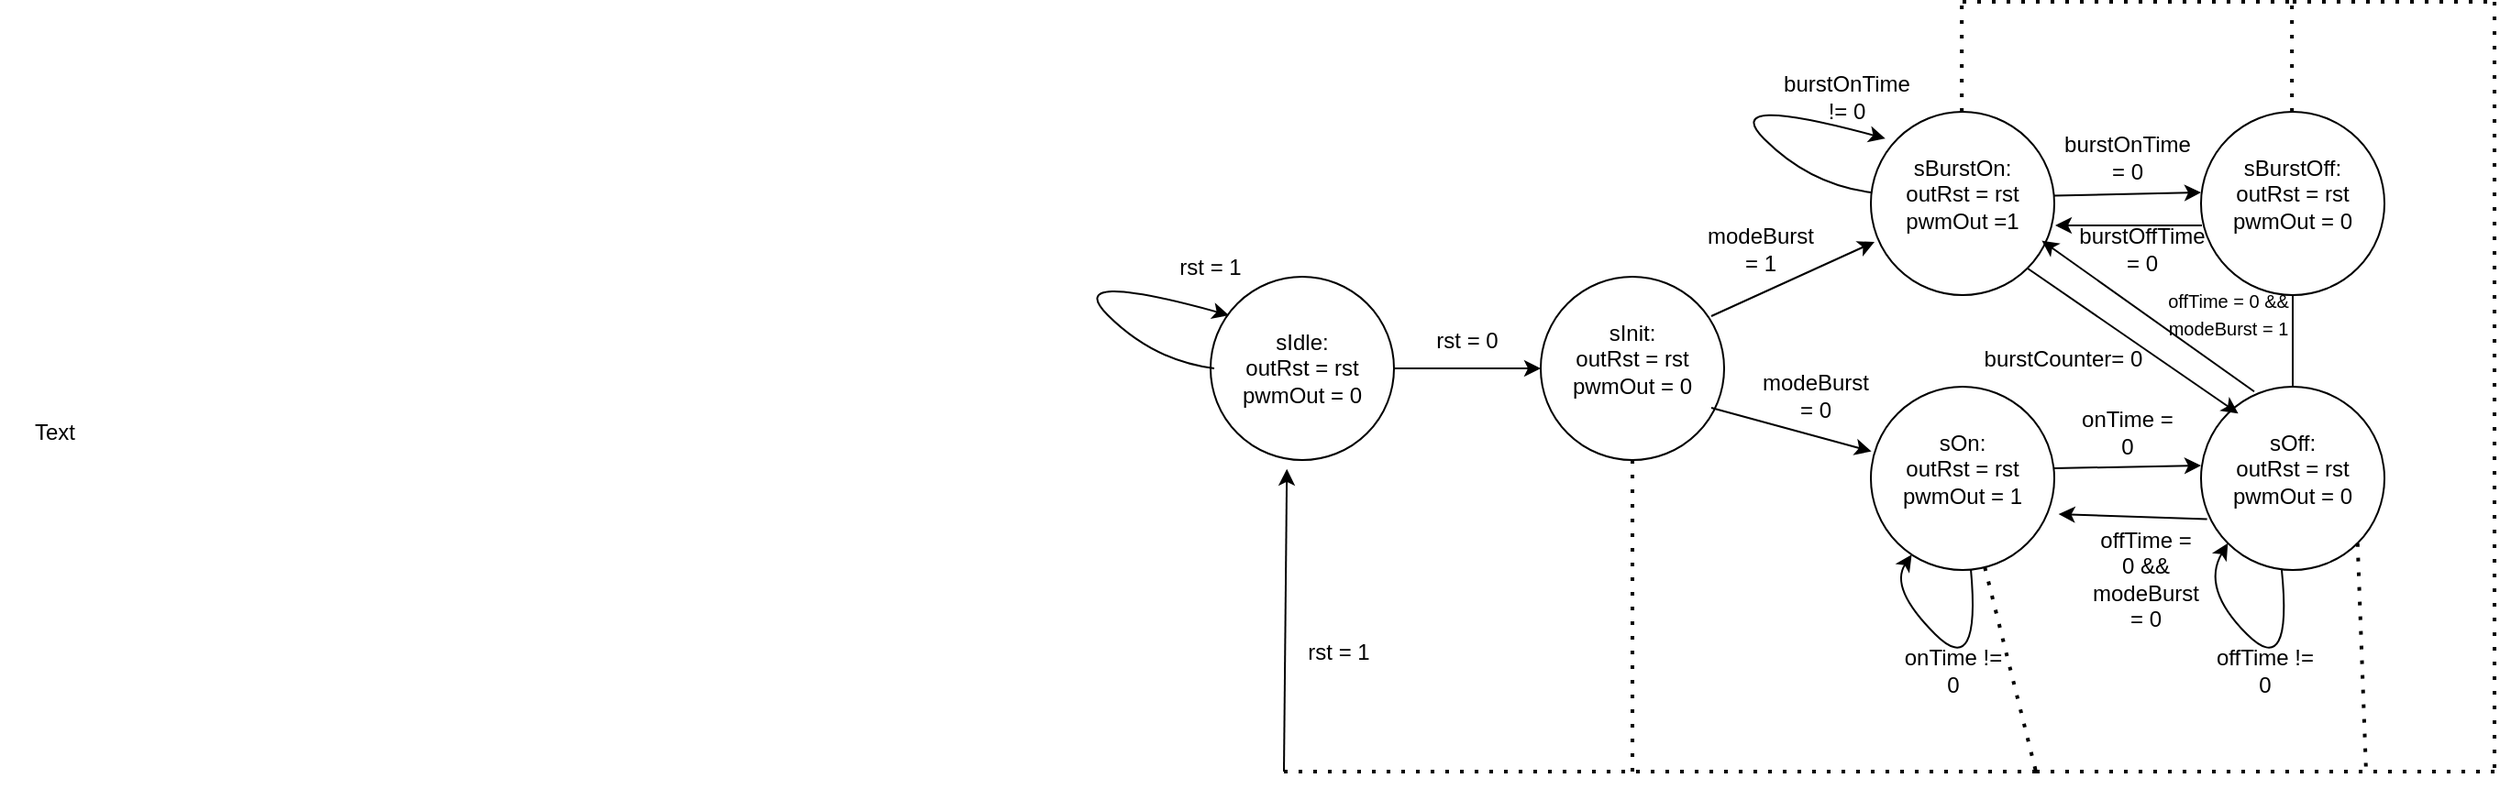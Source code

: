 <mxfile version="26.0.7">
  <diagram name="Page-1" id="eKElY0mHCcRenVaTIlQr">
    <mxGraphModel dx="1999" dy="1649" grid="1" gridSize="10" guides="1" tooltips="1" connect="1" arrows="1" fold="1" page="1" pageScale="1" pageWidth="850" pageHeight="1100" math="0" shadow="0">
      <root>
        <mxCell id="0" />
        <mxCell id="1" parent="0" />
        <mxCell id="6OKH5Lpus-VSVOU8WEvr-1" value="" style="ellipse;whiteSpace=wrap;html=1;aspect=fixed;" vertex="1" parent="1">
          <mxGeometry x="50" y="130" width="100" height="100" as="geometry" />
        </mxCell>
        <mxCell id="6OKH5Lpus-VSVOU8WEvr-2" value="" style="ellipse;whiteSpace=wrap;html=1;aspect=fixed;" vertex="1" parent="1">
          <mxGeometry x="230" y="130" width="100" height="100" as="geometry" />
        </mxCell>
        <mxCell id="6OKH5Lpus-VSVOU8WEvr-3" value="" style="ellipse;whiteSpace=wrap;html=1;aspect=fixed;" vertex="1" parent="1">
          <mxGeometry x="410" y="40" width="100" height="100" as="geometry" />
        </mxCell>
        <mxCell id="6OKH5Lpus-VSVOU8WEvr-4" value="" style="ellipse;whiteSpace=wrap;html=1;aspect=fixed;" vertex="1" parent="1">
          <mxGeometry x="410" y="190" width="100" height="100" as="geometry" />
        </mxCell>
        <mxCell id="6OKH5Lpus-VSVOU8WEvr-65" value="" style="edgeStyle=orthogonalEdgeStyle;rounded=0;orthogonalLoop=1;jettySize=auto;html=1;" edge="1" parent="1" source="6OKH5Lpus-VSVOU8WEvr-5" target="6OKH5Lpus-VSVOU8WEvr-13">
          <mxGeometry relative="1" as="geometry" />
        </mxCell>
        <mxCell id="6OKH5Lpus-VSVOU8WEvr-5" value="" style="ellipse;whiteSpace=wrap;html=1;aspect=fixed;" vertex="1" parent="1">
          <mxGeometry x="590" y="190" width="100" height="100" as="geometry" />
        </mxCell>
        <mxCell id="6OKH5Lpus-VSVOU8WEvr-6" value="" style="ellipse;whiteSpace=wrap;html=1;aspect=fixed;" vertex="1" parent="1">
          <mxGeometry x="590" y="40" width="100" height="100" as="geometry" />
        </mxCell>
        <mxCell id="6OKH5Lpus-VSVOU8WEvr-7" value="sBurstOn:&lt;div&gt;outRst = rst&lt;/div&gt;&lt;div&gt;pwmOut =1&lt;/div&gt;" style="text;html=1;align=center;verticalAlign=middle;whiteSpace=wrap;rounded=0;" vertex="1" parent="1">
          <mxGeometry x="420" y="70" width="80" height="30" as="geometry" />
        </mxCell>
        <mxCell id="6OKH5Lpus-VSVOU8WEvr-8" value="sInit:&lt;div&gt;outRst = rst&lt;/div&gt;&lt;div&gt;pwmOut = 0&lt;/div&gt;" style="text;html=1;align=center;verticalAlign=middle;whiteSpace=wrap;rounded=0;" vertex="1" parent="1">
          <mxGeometry x="240" y="160" width="80" height="30" as="geometry" />
        </mxCell>
        <mxCell id="6OKH5Lpus-VSVOU8WEvr-9" value="sIdle:&lt;div&gt;outRst = rst&lt;/div&gt;&lt;div&gt;pwmOut = 0&lt;/div&gt;" style="text;html=1;align=center;verticalAlign=middle;whiteSpace=wrap;rounded=0;" vertex="1" parent="1">
          <mxGeometry x="60" y="165" width="80" height="30" as="geometry" />
        </mxCell>
        <mxCell id="6OKH5Lpus-VSVOU8WEvr-11" value="sOn:&lt;div&gt;outRst = rst&lt;/div&gt;&lt;div&gt;pwmOut = 1&lt;/div&gt;" style="text;html=1;align=center;verticalAlign=middle;whiteSpace=wrap;rounded=0;" vertex="1" parent="1">
          <mxGeometry x="420" y="220" width="80" height="30" as="geometry" />
        </mxCell>
        <mxCell id="6OKH5Lpus-VSVOU8WEvr-12" value="sOff:&lt;div&gt;outRst = rst&lt;/div&gt;&lt;div&gt;pwmOut = 0&lt;/div&gt;" style="text;html=1;align=center;verticalAlign=middle;whiteSpace=wrap;rounded=0;" vertex="1" parent="1">
          <mxGeometry x="600" y="220" width="80" height="30" as="geometry" />
        </mxCell>
        <mxCell id="6OKH5Lpus-VSVOU8WEvr-13" value="sBurstOff:&lt;div&gt;outRst = rst&lt;/div&gt;&lt;div&gt;pwmOut = 0&lt;/div&gt;" style="text;html=1;align=center;verticalAlign=middle;whiteSpace=wrap;rounded=0;" vertex="1" parent="1">
          <mxGeometry x="600" y="70" width="80" height="30" as="geometry" />
        </mxCell>
        <mxCell id="6OKH5Lpus-VSVOU8WEvr-14" value="" style="endArrow=classic;html=1;rounded=0;exitX=1;exitY=0.5;exitDx=0;exitDy=0;entryX=0;entryY=0.5;entryDx=0;entryDy=0;" edge="1" parent="1" source="6OKH5Lpus-VSVOU8WEvr-1" target="6OKH5Lpus-VSVOU8WEvr-2">
          <mxGeometry width="50" height="50" relative="1" as="geometry">
            <mxPoint x="150" y="190" as="sourcePoint" />
            <mxPoint x="200" y="140" as="targetPoint" />
          </mxGeometry>
        </mxCell>
        <mxCell id="6OKH5Lpus-VSVOU8WEvr-15" value="" style="endArrow=classic;html=1;rounded=0;exitX=1;exitY=0.5;exitDx=0;exitDy=0;" edge="1" parent="1">
          <mxGeometry width="50" height="50" relative="1" as="geometry">
            <mxPoint x="510" y="234.5" as="sourcePoint" />
            <mxPoint x="590" y="233" as="targetPoint" />
          </mxGeometry>
        </mxCell>
        <mxCell id="6OKH5Lpus-VSVOU8WEvr-16" value="" style="endArrow=classic;html=1;rounded=0;exitX=1;exitY=0.5;exitDx=0;exitDy=0;" edge="1" parent="1">
          <mxGeometry width="50" height="50" relative="1" as="geometry">
            <mxPoint x="510" y="85.75" as="sourcePoint" />
            <mxPoint x="590" y="84" as="targetPoint" />
          </mxGeometry>
        </mxCell>
        <mxCell id="6OKH5Lpus-VSVOU8WEvr-17" value="" style="endArrow=classic;html=1;rounded=0;exitX=1;exitY=0.5;exitDx=0;exitDy=0;entryX=0.02;entryY=0.71;entryDx=0;entryDy=0;entryPerimeter=0;" edge="1" parent="1" target="6OKH5Lpus-VSVOU8WEvr-3">
          <mxGeometry width="50" height="50" relative="1" as="geometry">
            <mxPoint x="323" y="151.5" as="sourcePoint" />
            <mxPoint x="420" y="150" as="targetPoint" />
          </mxGeometry>
        </mxCell>
        <mxCell id="6OKH5Lpus-VSVOU8WEvr-18" value="" style="endArrow=classic;html=1;rounded=0;exitX=1;exitY=0.5;exitDx=0;exitDy=0;entryX=0.003;entryY=0.353;entryDx=0;entryDy=0;entryPerimeter=0;" edge="1" parent="1" target="6OKH5Lpus-VSVOU8WEvr-4">
          <mxGeometry width="50" height="50" relative="1" as="geometry">
            <mxPoint x="323" y="201.5" as="sourcePoint" />
            <mxPoint x="420" y="200" as="targetPoint" />
          </mxGeometry>
        </mxCell>
        <mxCell id="6OKH5Lpus-VSVOU8WEvr-19" value="Text" style="text;html=1;align=center;verticalAlign=middle;whiteSpace=wrap;rounded=0;" vertex="1" parent="1">
          <mxGeometry x="-610" y="200" width="60" height="30" as="geometry" />
        </mxCell>
        <mxCell id="6OKH5Lpus-VSVOU8WEvr-20" value="rst = 0" style="text;html=1;align=center;verticalAlign=middle;whiteSpace=wrap;rounded=0;" vertex="1" parent="1">
          <mxGeometry x="160" y="150" width="60" height="30" as="geometry" />
        </mxCell>
        <mxCell id="6OKH5Lpus-VSVOU8WEvr-21" value="onTime != 0" style="text;html=1;align=center;verticalAlign=middle;whiteSpace=wrap;rounded=0;" vertex="1" parent="1">
          <mxGeometry x="425" y="330" width="60" height="30" as="geometry" />
        </mxCell>
        <mxCell id="6OKH5Lpus-VSVOU8WEvr-22" value="" style="curved=1;endArrow=classic;html=1;rounded=0;" edge="1" parent="1" source="6OKH5Lpus-VSVOU8WEvr-4" target="6OKH5Lpus-VSVOU8WEvr-4">
          <mxGeometry width="50" height="50" relative="1" as="geometry">
            <mxPoint x="420" y="350" as="sourcePoint" />
            <mxPoint x="470" y="300" as="targetPoint" />
            <Array as="points">
              <mxPoint x="470" y="350" />
              <mxPoint x="420" y="300" />
            </Array>
          </mxGeometry>
        </mxCell>
        <mxCell id="6OKH5Lpus-VSVOU8WEvr-23" value="offTime = 0 &amp;amp;&amp;amp; modeBurst = 0" style="text;html=1;align=center;verticalAlign=middle;whiteSpace=wrap;rounded=0;" vertex="1" parent="1">
          <mxGeometry x="530" y="280" width="60" height="30" as="geometry" />
        </mxCell>
        <mxCell id="6OKH5Lpus-VSVOU8WEvr-26" value="offTime != 0" style="text;html=1;align=center;verticalAlign=middle;whiteSpace=wrap;rounded=0;" vertex="1" parent="1">
          <mxGeometry x="595" y="330" width="60" height="30" as="geometry" />
        </mxCell>
        <mxCell id="6OKH5Lpus-VSVOU8WEvr-27" value="" style="curved=1;endArrow=classic;html=1;rounded=0;entryX=0;entryY=1;entryDx=0;entryDy=0;" edge="1" parent="1" target="6OKH5Lpus-VSVOU8WEvr-5">
          <mxGeometry width="50" height="50" relative="1" as="geometry">
            <mxPoint x="634" y="290" as="sourcePoint" />
            <mxPoint x="602" y="282" as="targetPoint" />
            <Array as="points">
              <mxPoint x="640" y="350" />
              <mxPoint x="590" y="300" />
            </Array>
          </mxGeometry>
        </mxCell>
        <mxCell id="6OKH5Lpus-VSVOU8WEvr-29" value="" style="endArrow=classic;html=1;rounded=0;exitX=0.033;exitY=0.723;exitDx=0;exitDy=0;exitPerimeter=0;entryX=1.023;entryY=0.695;entryDx=0;entryDy=0;entryPerimeter=0;" edge="1" parent="1" source="6OKH5Lpus-VSVOU8WEvr-5" target="6OKH5Lpus-VSVOU8WEvr-4">
          <mxGeometry width="50" height="50" relative="1" as="geometry">
            <mxPoint x="520" y="320" as="sourcePoint" />
            <mxPoint x="570" y="270" as="targetPoint" />
          </mxGeometry>
        </mxCell>
        <mxCell id="6OKH5Lpus-VSVOU8WEvr-30" value="burstOnTime = 0" style="text;html=1;align=center;verticalAlign=middle;whiteSpace=wrap;rounded=0;" vertex="1" parent="1">
          <mxGeometry x="520" y="50" width="60" height="30" as="geometry" />
        </mxCell>
        <mxCell id="6OKH5Lpus-VSVOU8WEvr-31" value="burstCounter= 0" style="text;html=1;align=center;verticalAlign=middle;whiteSpace=wrap;rounded=0;" vertex="1" parent="1">
          <mxGeometry x="470" y="160" width="90" height="30" as="geometry" />
        </mxCell>
        <mxCell id="6OKH5Lpus-VSVOU8WEvr-37" value="burstOnTime != 0" style="text;html=1;align=center;verticalAlign=middle;whiteSpace=wrap;rounded=0;" vertex="1" parent="1">
          <mxGeometry x="366.9" y="16.9" width="60" height="30" as="geometry" />
        </mxCell>
        <mxCell id="6OKH5Lpus-VSVOU8WEvr-38" value="" style="curved=1;endArrow=classic;html=1;rounded=0;entryX=0.079;entryY=0.146;entryDx=0;entryDy=0;entryPerimeter=0;" edge="1" parent="1" source="6OKH5Lpus-VSVOU8WEvr-3" target="6OKH5Lpus-VSVOU8WEvr-3">
          <mxGeometry width="50" height="50" relative="1" as="geometry">
            <mxPoint x="355.0" y="-2.842e-14" as="sourcePoint" />
            <mxPoint x="320.0" y="22.7" as="targetPoint" />
            <Array as="points">
              <mxPoint x="376.9" y="79.9" />
              <mxPoint x="326.9" y="29.9" />
            </Array>
          </mxGeometry>
        </mxCell>
        <mxCell id="6OKH5Lpus-VSVOU8WEvr-39" value="burstOffTime = 0" style="text;html=1;align=center;verticalAlign=middle;whiteSpace=wrap;rounded=0;" vertex="1" parent="1">
          <mxGeometry x="527.5" y="100" width="60" height="30" as="geometry" />
        </mxCell>
        <mxCell id="6OKH5Lpus-VSVOU8WEvr-40" value="" style="endArrow=classic;html=1;rounded=0;exitX=0.033;exitY=0.723;exitDx=0;exitDy=0;exitPerimeter=0;entryX=1.005;entryY=0.62;entryDx=0;entryDy=0;entryPerimeter=0;" edge="1" parent="1" target="6OKH5Lpus-VSVOU8WEvr-3">
          <mxGeometry width="50" height="50" relative="1" as="geometry">
            <mxPoint x="590.5" y="102" as="sourcePoint" />
            <mxPoint x="509.5" y="99" as="targetPoint" />
          </mxGeometry>
        </mxCell>
        <mxCell id="6OKH5Lpus-VSVOU8WEvr-42" value="" style="endArrow=classic;html=1;rounded=0;exitX=1;exitY=1;exitDx=0;exitDy=0;entryX=0.203;entryY=0.146;entryDx=0;entryDy=0;entryPerimeter=0;" edge="1" parent="1" source="6OKH5Lpus-VSVOU8WEvr-3" target="6OKH5Lpus-VSVOU8WEvr-5">
          <mxGeometry width="50" height="50" relative="1" as="geometry">
            <mxPoint x="500" y="200" as="sourcePoint" />
            <mxPoint x="550" y="150" as="targetPoint" />
          </mxGeometry>
        </mxCell>
        <mxCell id="6OKH5Lpus-VSVOU8WEvr-43" value="onTime = 0" style="text;html=1;align=center;verticalAlign=middle;whiteSpace=wrap;rounded=0;" vertex="1" parent="1">
          <mxGeometry x="520" y="200" width="60" height="30" as="geometry" />
        </mxCell>
        <mxCell id="6OKH5Lpus-VSVOU8WEvr-44" value="" style="endArrow=none;dashed=1;html=1;dashPattern=1 3;strokeWidth=2;rounded=0;" edge="1" parent="1">
          <mxGeometry width="50" height="50" relative="1" as="geometry">
            <mxPoint x="459.57" y="40" as="sourcePoint" />
            <mxPoint x="459.57" y="-20" as="targetPoint" />
          </mxGeometry>
        </mxCell>
        <mxCell id="6OKH5Lpus-VSVOU8WEvr-46" value="" style="endArrow=none;dashed=1;html=1;dashPattern=1 3;strokeWidth=2;rounded=0;" edge="1" parent="1">
          <mxGeometry width="50" height="50" relative="1" as="geometry">
            <mxPoint x="639.57" y="40" as="sourcePoint" />
            <mxPoint x="639.57" y="-20" as="targetPoint" />
          </mxGeometry>
        </mxCell>
        <mxCell id="6OKH5Lpus-VSVOU8WEvr-47" value="" style="endArrow=none;dashed=1;html=1;dashPattern=1 3;strokeWidth=2;rounded=0;" edge="1" parent="1">
          <mxGeometry width="50" height="50" relative="1" as="geometry">
            <mxPoint x="460" y="-20" as="sourcePoint" />
            <mxPoint x="640" y="-20" as="targetPoint" />
          </mxGeometry>
        </mxCell>
        <mxCell id="6OKH5Lpus-VSVOU8WEvr-48" value="" style="endArrow=none;dashed=1;html=1;dashPattern=1 3;strokeWidth=2;rounded=0;" edge="1" parent="1" source="6OKH5Lpus-VSVOU8WEvr-4">
          <mxGeometry width="50" height="50" relative="1" as="geometry">
            <mxPoint x="499.13" y="410" as="sourcePoint" />
            <mxPoint x="500" y="400" as="targetPoint" />
          </mxGeometry>
        </mxCell>
        <mxCell id="6OKH5Lpus-VSVOU8WEvr-49" value="" style="endArrow=none;dashed=1;html=1;dashPattern=1 3;strokeWidth=2;rounded=0;exitX=1;exitY=1;exitDx=0;exitDy=0;" edge="1" parent="1" source="6OKH5Lpus-VSVOU8WEvr-5">
          <mxGeometry width="50" height="50" relative="1" as="geometry">
            <mxPoint x="679.13" y="410" as="sourcePoint" />
            <mxPoint x="680" y="400" as="targetPoint" />
          </mxGeometry>
        </mxCell>
        <mxCell id="6OKH5Lpus-VSVOU8WEvr-50" value="" style="endArrow=none;dashed=1;html=1;dashPattern=1 3;strokeWidth=2;rounded=0;" edge="1" parent="1">
          <mxGeometry width="50" height="50" relative="1" as="geometry">
            <mxPoint x="500" y="400" as="sourcePoint" />
            <mxPoint x="750" y="400" as="targetPoint" />
          </mxGeometry>
        </mxCell>
        <mxCell id="6OKH5Lpus-VSVOU8WEvr-51" value="" style="endArrow=none;dashed=1;html=1;dashPattern=1 3;strokeWidth=2;rounded=0;" edge="1" parent="1">
          <mxGeometry width="50" height="50" relative="1" as="geometry">
            <mxPoint x="640" y="-20" as="sourcePoint" />
            <mxPoint x="750" y="-20" as="targetPoint" />
          </mxGeometry>
        </mxCell>
        <mxCell id="6OKH5Lpus-VSVOU8WEvr-52" value="" style="endArrow=none;dashed=1;html=1;dashPattern=1 3;strokeWidth=2;rounded=0;" edge="1" parent="1">
          <mxGeometry width="50" height="50" relative="1" as="geometry">
            <mxPoint x="750" y="-20" as="sourcePoint" />
            <mxPoint x="750" y="400" as="targetPoint" />
          </mxGeometry>
        </mxCell>
        <mxCell id="6OKH5Lpus-VSVOU8WEvr-53" value="" style="endArrow=none;dashed=1;html=1;dashPattern=1 3;strokeWidth=2;rounded=0;" edge="1" parent="1">
          <mxGeometry width="50" height="50" relative="1" as="geometry">
            <mxPoint x="90" y="400" as="sourcePoint" />
            <mxPoint x="500" y="400" as="targetPoint" />
          </mxGeometry>
        </mxCell>
        <mxCell id="6OKH5Lpus-VSVOU8WEvr-54" value="" style="endArrow=classic;html=1;rounded=0;entryX=0.416;entryY=1.049;entryDx=0;entryDy=0;entryPerimeter=0;" edge="1" parent="1" target="6OKH5Lpus-VSVOU8WEvr-1">
          <mxGeometry width="50" height="50" relative="1" as="geometry">
            <mxPoint x="90" y="400" as="sourcePoint" />
            <mxPoint x="140" y="350" as="targetPoint" />
          </mxGeometry>
        </mxCell>
        <mxCell id="6OKH5Lpus-VSVOU8WEvr-56" value="rst = 1" style="text;html=1;align=center;verticalAlign=middle;whiteSpace=wrap;rounded=0;" vertex="1" parent="1">
          <mxGeometry x="90" y="320" width="60" height="30" as="geometry" />
        </mxCell>
        <mxCell id="6OKH5Lpus-VSVOU8WEvr-58" value="" style="endArrow=none;dashed=1;html=1;dashPattern=1 3;strokeWidth=2;rounded=0;entryX=0.5;entryY=1;entryDx=0;entryDy=0;" edge="1" parent="1" target="6OKH5Lpus-VSVOU8WEvr-2">
          <mxGeometry width="50" height="50" relative="1" as="geometry">
            <mxPoint x="280" y="400" as="sourcePoint" />
            <mxPoint x="610" y="190" as="targetPoint" />
            <Array as="points">
              <mxPoint x="280" y="250" />
            </Array>
          </mxGeometry>
        </mxCell>
        <mxCell id="6OKH5Lpus-VSVOU8WEvr-59" value="rst = 1" style="text;html=1;align=center;verticalAlign=middle;whiteSpace=wrap;rounded=0;" vertex="1" parent="1">
          <mxGeometry x="20" y="110" width="60" height="30" as="geometry" />
        </mxCell>
        <mxCell id="6OKH5Lpus-VSVOU8WEvr-60" value="" style="curved=1;endArrow=classic;html=1;rounded=0;entryX=0.079;entryY=0.146;entryDx=0;entryDy=0;entryPerimeter=0;" edge="1" parent="1">
          <mxGeometry width="50" height="50" relative="1" as="geometry">
            <mxPoint x="52" y="180" as="sourcePoint" />
            <mxPoint x="60" y="151" as="targetPoint" />
            <Array as="points">
              <mxPoint x="18.9" y="175.9" />
              <mxPoint x="-31.1" y="125.9" />
            </Array>
          </mxGeometry>
        </mxCell>
        <mxCell id="6OKH5Lpus-VSVOU8WEvr-62" value="modeBurst = 1" style="text;html=1;align=center;verticalAlign=middle;whiteSpace=wrap;rounded=0;" vertex="1" parent="1">
          <mxGeometry x="320" y="100" width="60" height="30" as="geometry" />
        </mxCell>
        <mxCell id="6OKH5Lpus-VSVOU8WEvr-63" value="modeBurst = 0" style="text;html=1;align=center;verticalAlign=middle;whiteSpace=wrap;rounded=0;" vertex="1" parent="1">
          <mxGeometry x="350" y="180" width="60" height="30" as="geometry" />
        </mxCell>
        <mxCell id="6OKH5Lpus-VSVOU8WEvr-64" value="" style="endArrow=classic;html=1;rounded=0;entryX=0.932;entryY=0.703;entryDx=0;entryDy=0;entryPerimeter=0;exitX=0.29;exitY=0.026;exitDx=0;exitDy=0;exitPerimeter=0;" edge="1" parent="1" source="6OKH5Lpus-VSVOU8WEvr-5" target="6OKH5Lpus-VSVOU8WEvr-3">
          <mxGeometry width="50" height="50" relative="1" as="geometry">
            <mxPoint x="630" y="200" as="sourcePoint" />
            <mxPoint x="520" y="210" as="targetPoint" />
            <Array as="points" />
          </mxGeometry>
        </mxCell>
        <mxCell id="6OKH5Lpus-VSVOU8WEvr-66" value="&lt;font style=&quot;font-size: 10px;&quot;&gt;offTime = 0 &amp;amp;&amp;amp; modeBurst = 1&lt;/font&gt;" style="text;html=1;align=center;verticalAlign=middle;whiteSpace=wrap;rounded=0;" vertex="1" parent="1">
          <mxGeometry x="560" y="135" width="90" height="30" as="geometry" />
        </mxCell>
      </root>
    </mxGraphModel>
  </diagram>
</mxfile>
